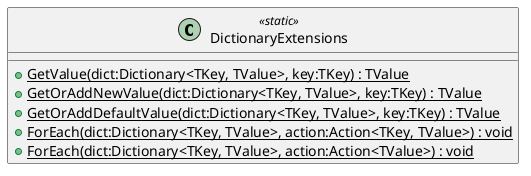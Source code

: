 @startuml
class DictionaryExtensions <<static>> {
    + {static} GetValue(dict:Dictionary<TKey, TValue>, key:TKey) : TValue
    + {static} GetOrAddNewValue(dict:Dictionary<TKey, TValue>, key:TKey) : TValue
    + {static} GetOrAddDefaultValue(dict:Dictionary<TKey, TValue>, key:TKey) : TValue
    + {static} ForEach(dict:Dictionary<TKey, TValue>, action:Action<TKey, TValue>) : void
    + {static} ForEach(dict:Dictionary<TKey, TValue>, action:Action<TValue>) : void
}
@enduml
